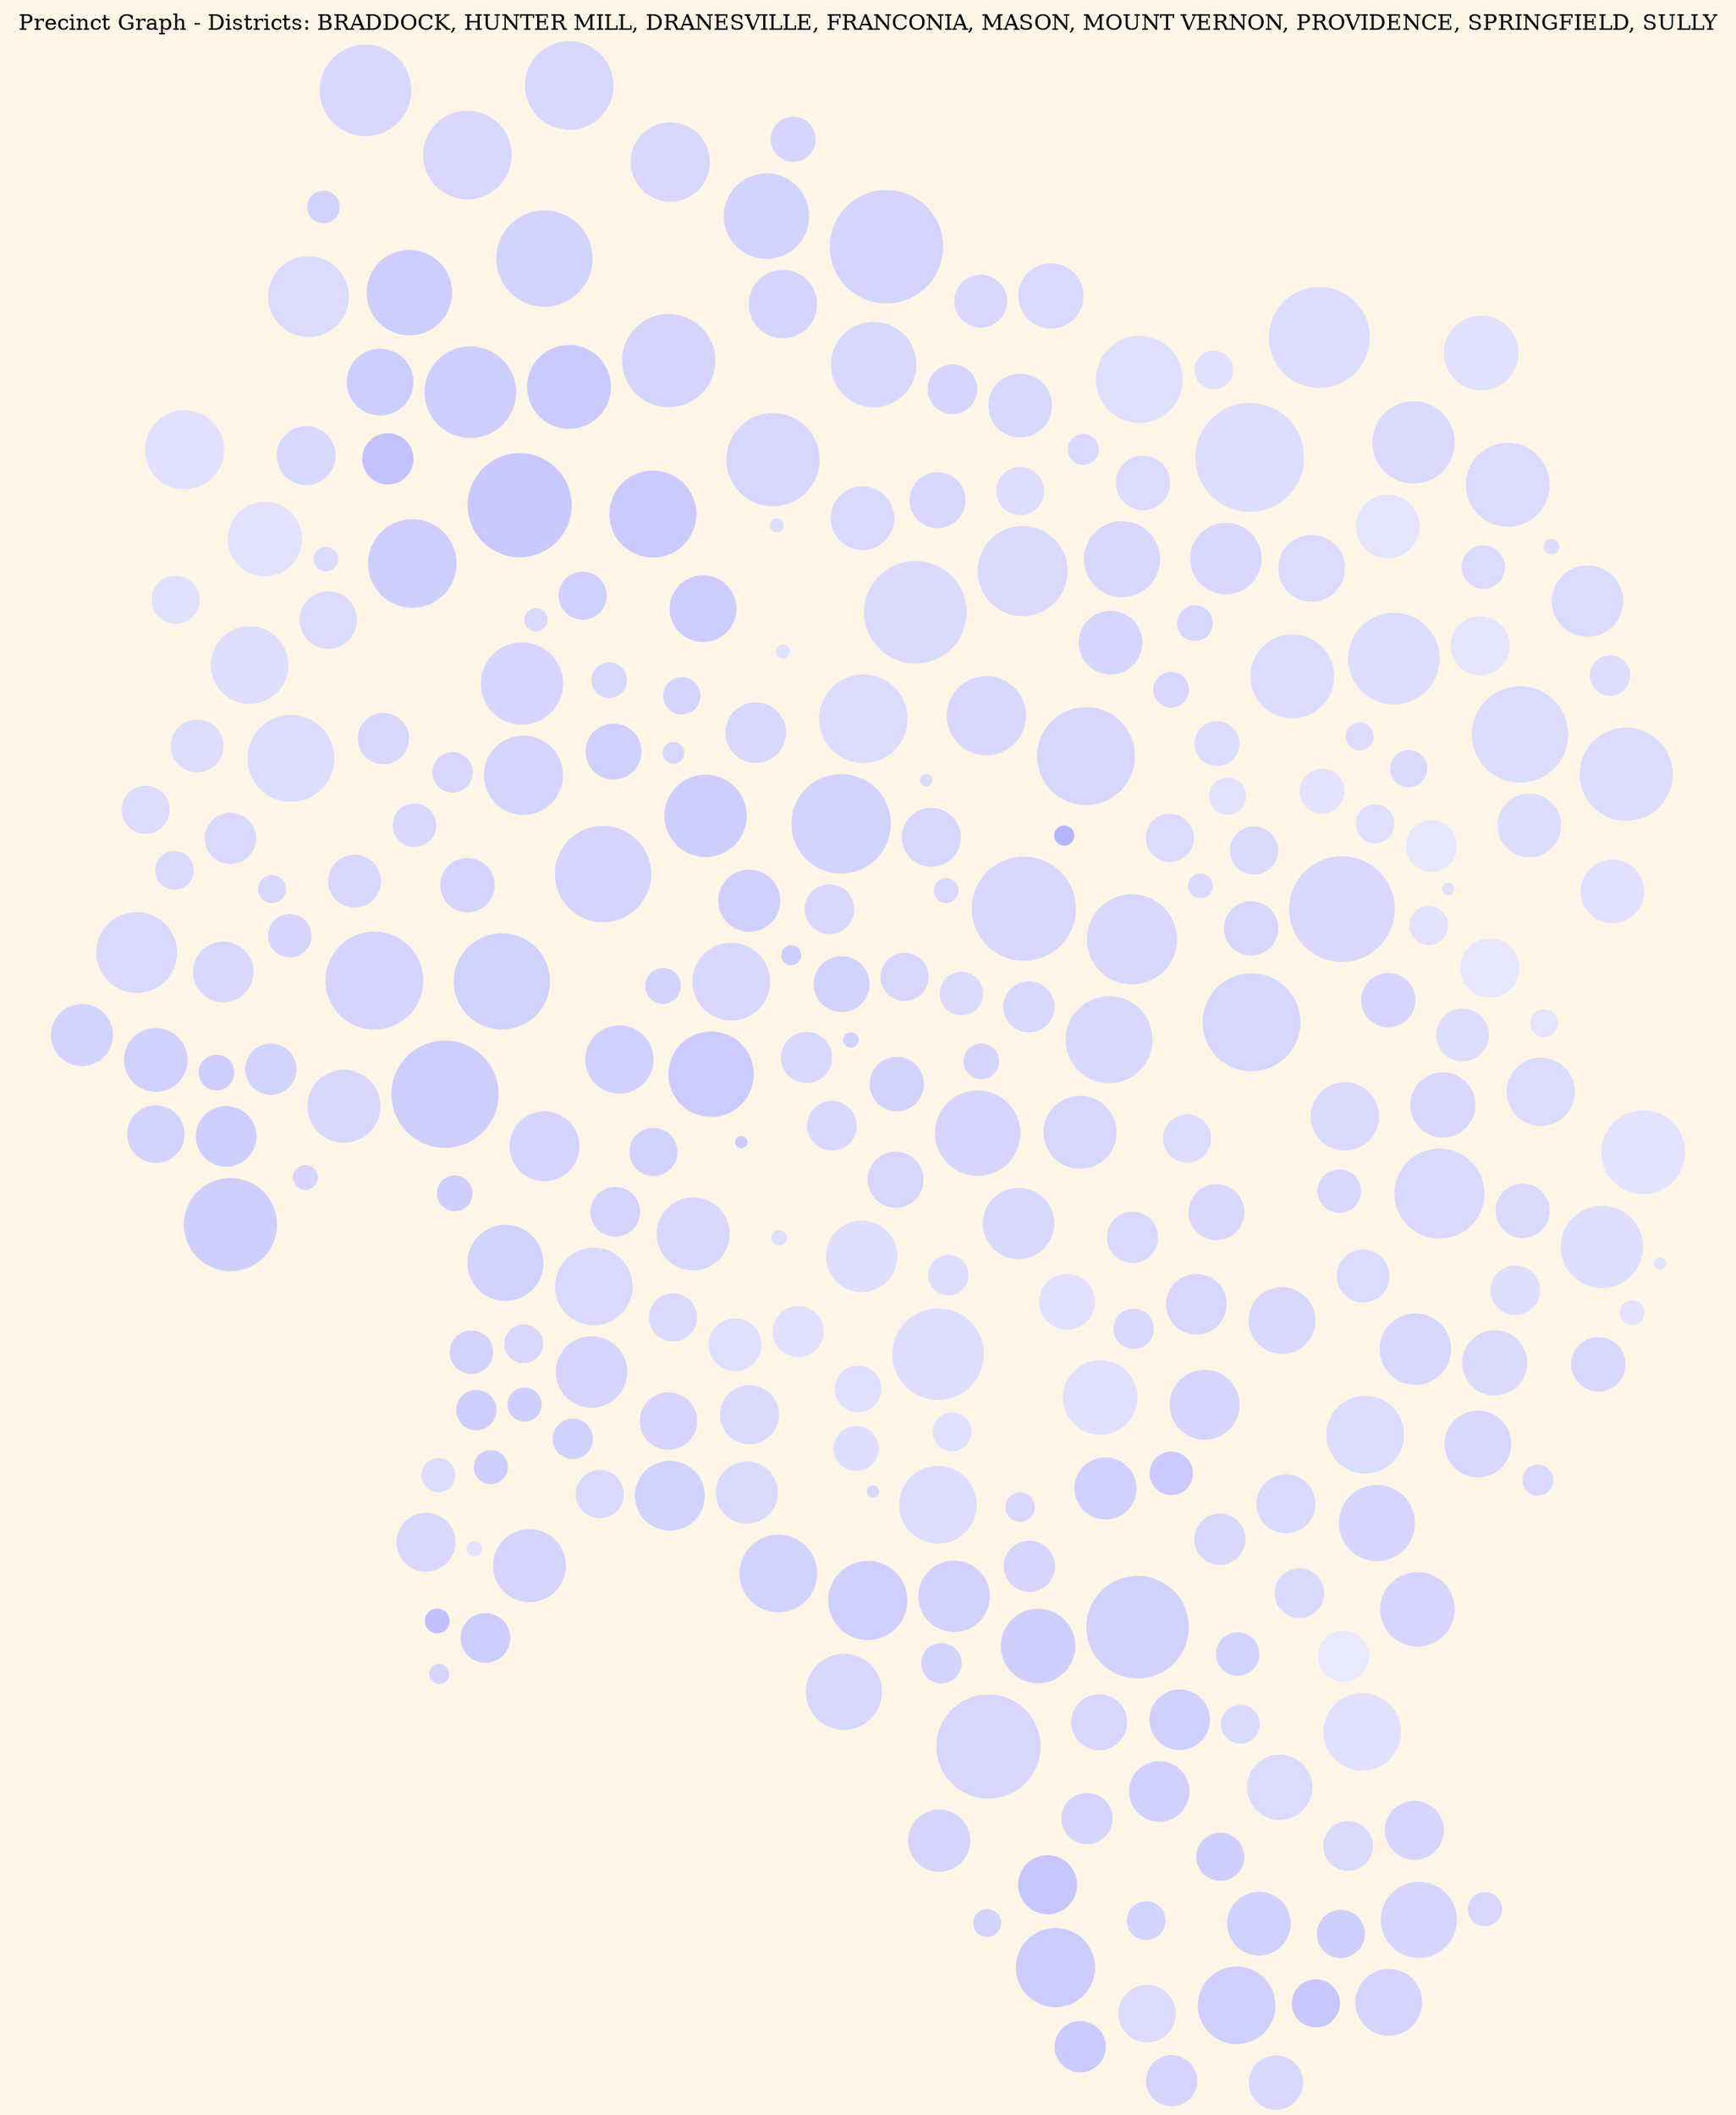 strict graph G {
	graph [bb="0,0,1109,1378.5",
		bgcolor="#FFF5E6",
		label="Precinct Graph - Districts: BRADDOCK, HUNTER MILL, DRANESVILLE, FRANCONIA, MASON, MOUNT VERNON, PROVIDENCE, SPRINGFIELD, SULLY",
		labelloc=t,
		layout=sfdp,
		lheight=0.21,
		lp="554.5,1367",
		lwidth=15.18,
		model=subset,
		overlap=false,
		rotation=115,
		smoothing=triangle,
		splines=none
	];
	node [label="\N"];
	edge [color="#666666"];
	subgraph cluster_BRADDOCK {
		graph [color=blue,
			label="District BRADDOCK"
		];
		104	[color="#d6d6ff",
			fillcolor="#d6d6ff",
			fontcolor=black,
			height=0.48611,
			label="",
			pos="542.11,721.89",
			shape=circle,
			style=filled,
			width=0.48611];
		106	[color="#dedeff",
			fillcolor="#dedeff",
			fontcolor=black,
			height=0.625,
			label="",
			pos="562.49,769.94",
			shape=circle,
			style=filled,
			width=0.625];
		104 -- 106;
		108	[color="#d8d8ff",
			fillcolor="#d8d8ff",
			fontcolor=black,
			height=0.625,
			label="",
			pos="458.19,756.92",
			shape=circle,
			style=filled,
			width=0.625];
		104 -- 108;
		113	[color="#d5d5ff",
			fillcolor="#d5d5ff",
			fontcolor=black,
			height=0.75,
			label="",
			pos="489.49,698.59",
			shape=circle,
			style=filled,
			width=0.75];
		104 -- 113;
		115	[color="#ddddff",
			fillcolor="#ddddff",
			fontcolor=black,
			height=0.34722,
			label="",
			pos="504.25,778.57",
			shape=circle,
			style=filled,
			width=0.34722];
		104 -- 115;
		116	[color="#d2d2ff",
			fillcolor="#d2d2ff",
			fontcolor=black,
			height=0.47222,
			label="",
			pos="541.67,672.07",
			shape=circle,
			style=filled,
			width=0.47222];
		104 -- 116;
		522	[color="#d8d8ff",
			fillcolor="#d8d8ff",
			fontcolor=black,
			height=0.43056,
			label="",
			pos="583.15,691.27",
			shape=circle,
			style=filled,
			width=0.43056];
		104 -- 522;
		110	[color="#dedeff",
			fillcolor="#dedeff",
			fontcolor=black,
			height=0.80556,
			label="",
			pos="511.7,829.49",
			shape=circle,
			style=filled,
			width=0.80556];
		106 -- 110;
		504	[color="#e1e1ff",
			fillcolor="#e1e1ff",
			fontcolor=black,
			height=0.44444,
			label="",
			pos="603.04,817.71",
			shape=circle,
			style=filled,
			width=0.44444];
		106 -- 504;
		519	[color="#dfdfff",
			fillcolor="#dfdfff",
			fontcolor=black,
			height=0.125,
			label="",
			pos="616.85,761.68",
			shape=circle,
			style=filled,
			width=0.125];
		106 -- 519;
		521	[color="#dfdfff",
			fillcolor="#dfdfff",
			fontcolor=black,
			height=0.40278,
			label="",
			pos="564.3,852.68",
			shape=circle,
			style=filled,
			width=0.40278];
		106 -- 521;
		108 -- 113;
		108 -- 115;
		125	[color="#d6d6ff",
			fillcolor="#d6d6ff",
			fontcolor=black,
			height=0.63889,
			label="",
			pos="411.42,701.84",
			shape=circle,
			style=filled,
			width=0.63889];
		108 -- 125;
		128	[color="#d9d9ff",
			fillcolor="#d9d9ff",
			fontcolor=black,
			height=0.44444,
			label="",
			pos="390.55,774.54",
			shape=circle,
			style=filled,
			width=0.44444];
		108 -- 128;
		113 -- 116;
		113 -- 125;
		116 -- 522;
		117	[color="#dadaff",
			fillcolor="#dadaff",
			fontcolor=black,
			height=0.375,
			label="",
			pos="495.46,603.32",
			shape=circle,
			style=filled,
			width=0.375];
		116 -- 117;
		528	[color="#d2d2ff",
			fillcolor="#d2d2ff",
			fontcolor=black,
			height=0.125,
			label="",
			pos="567.58,642.49",
			shape=circle,
			style=filled,
			width=0.125];
		116 -- 528;
		110 -- 115;
		110 -- 521;
		415	[color="#e1e1ff",
			fillcolor="#e1e1ff",
			fontcolor=black,
			height=0.48611,
			label="",
			pos="455.67,828.27",
			shape=circle,
			style=filled,
			width=0.48611];
		110 -- 415;
		418	[color="#e0e0ff",
			fillcolor="#e0e0ff",
			fontcolor=black,
			height=0.33333,
			label="",
			pos="502.64,880.19",
			shape=circle,
			style=filled,
			width=0.33333];
		110 -- 418;
		527	[color="#dedeff",
			fillcolor="#dedeff",
			fontcolor=black,
			height=0.38889,
			label="",
			pos="547.52,889.27",
			shape=circle,
			style=filled,
			width=0.38889];
		110 -- 527;
		861	[color="#dcdcff",
			fillcolor="#dcdcff",
			fontcolor=black,
			height=0.41667,
			label="",
			pos="340.05,706.18",
			shape=circle,
			style=filled,
			width=0.41667];
		125 -- 861;
		128 -- 861;
		128 -- 415;
		129	[color="#d8d8ff",
			fillcolor="#d8d8ff",
			fontcolor=black,
			height=0.34722,
			label="",
			pos="380.53,831.47",
			shape=circle,
			style=filled,
			width=0.34722];
		128 -- 129;
		135	[color="#d6d6ff",
			fillcolor="#d6d6ff",
			fontcolor=black,
			height=0.52778,
			label="",
			pos="335.3,798.16",
			shape=circle,
			style=filled,
			width=0.52778];
		128 -- 135;
		801	[color="#d8d8ff",
			fillcolor="#d8d8ff",
			fontcolor=black,
			height=0.48611,
			label="",
			pos="318.65,752.83",
			shape=circle,
			style=filled,
			width=0.48611];
		128 -- 801;
		117 -- 528;
		123	[color="#d7d7ff",
			fillcolor="#d7d7ff",
			fontcolor=black,
			height=0.91667,
			label="",
			pos="440.66,551.83",
			shape=circle,
			style=filled,
			width=0.91667];
		117 -- 123;
		700	[color="#d6d6ff",
			fillcolor="#d6d6ff",
			fontcolor=black,
			height=0.51389,
			label="",
			pos="507.68,507.48",
			shape=circle,
			style=filled,
			width=0.51389];
		117 -- 700;
		136	[color="#d9d9ff",
			fillcolor="#d9d9ff",
			fontcolor=black,
			height=0.20833,
			label="",
			pos="489.37,544.18",
			shape=circle,
			style=filled,
			width=0.20833];
		117 -- 136;
		711	[color="#d6d6ff",
			fillcolor="#d6d6ff",
			fontcolor=black,
			height=0.41667,
			label="",
			pos="532.01,595.11",
			shape=circle,
			style=filled,
			width=0.41667];
		117 -- 711;
		105	[color="#d8d8ff",
			fillcolor="#d8d8ff",
			fontcolor=black,
			height=0.93056,
			label="",
			pos="258.98,561.02",
			shape=circle,
			style=filled,
			width=0.93056];
		126	[color="#d6d6ff",
			fillcolor="#d6d6ff",
			fontcolor=black,
			height=0.47222,
			label="",
			pos="317.53,567.74",
			shape=circle,
			style=filled,
			width=0.47222];
		105 -- 126;
		127	[color="#d6d6ff",
			fillcolor="#d6d6ff",
			fontcolor=black,
			height=0.86111,
			label="",
			pos="303.53,640.57",
			shape=circle,
			style=filled,
			width=0.86111];
		105 -- 127;
		130	[color="#d5d5ff",
			fillcolor="#d5d5ff",
			fontcolor=black,
			height=0.47222,
			label="",
			pos="225.62,620.02",
			shape=circle,
			style=filled,
			width=0.47222];
		105 -- 130;
		137	[color="#dadaff",
			fillcolor="#dadaff",
			fontcolor=black,
			height=0.41667,
			label="",
			pos="316.9,522.93",
			shape=circle,
			style=filled,
			width=0.41667];
		105 -- 137;
		805	[color="#dfdfff",
			fillcolor="#dfdfff",
			fontcolor=black,
			height=0.33333,
			label="",
			pos="230.11,506.71",
			shape=circle,
			style=filled,
			width=0.33333];
		105 -- 805;
		815	[color="#e2e2ff",
			fillcolor="#e2e2ff",
			fontcolor=black,
			height=0.33333,
			label="",
			pos="188.59,595.42",
			shape=circle,
			style=filled,
			width=0.33333];
		105 -- 815;
		126 -- 137;
		127 -- 130;
		127 -- 861;
		833	[color="#dadaff",
			fillcolor="#dadaff",
			fontcolor=black,
			height=0.59722,
			label="",
			pos="244.77,701.09",
			shape=circle,
			style=filled,
			width=0.59722];
		127 -- 833;
		130 -- 815;
		842	[color="#ddddff",
			fillcolor="#ddddff",
			fontcolor=black,
			height=0.45833,
			label="",
			pos="176.7,637.19",
			shape=circle,
			style=filled,
			width=0.45833];
		130 -- 842;
		841	[color="#e2e2ff",
			fillcolor="#e2e2ff",
			fontcolor=black,
			height=0.31944,
			label="",
			pos="338.47,488.3",
			shape=circle,
			style=filled,
			width=0.31944];
		137 -- 841;
		129 -- 415;
		129 -- 135;
		431	[color="#d5d5ff",
			fillcolor="#d5d5ff",
			fontcolor=black,
			height=0.61111,
			label="",
			pos="319.58,848.27",
			shape=circle,
			style=filled,
			width=0.61111];
		129 -- 431;
		135 -- 431;
		812	[color="#d7d7ff",
			fillcolor="#d7d7ff",
			fontcolor=black,
			height=0.58333,
			label="",
			pos="271.83,797.27",
			shape=circle,
			style=filled,
			width=0.58333];
		135 -- 812;
		109	[color="#d5d5ff",
			fillcolor="#d5d5ff",
			fontcolor=black,
			height=0.30556,
			label="",
			pos="490.38,647.7",
			shape=circle,
			style=filled,
			width=0.30556];
		109 -- 113;
		109 -- 116;
		109 -- 117;
		114	[color="#d8d8ff",
			fillcolor="#d8d8ff",
			fontcolor=black,
			height=0.44444,
			label="",
			pos="456.02,612.67",
			shape=circle,
			style=filled,
			width=0.44444];
		109 -- 114;
		118	[color="#d8d8ff",
			fillcolor="#d8d8ff",
			fontcolor=black,
			height=0.76389,
			label="",
			pos="388.29,641.75",
			shape=circle,
			style=filled,
			width=0.76389];
		109 -- 118;
		114 -- 117;
		114 -- 118;
		114 -- 123;
		118 -- 125;
		118 -- 126;
		118 -- 127;
		118 -- 861;
		118 -- 123;
		119	[color="#d8d8ff",
			fillcolor="#d8d8ff",
			fontcolor=black,
			height=0.79167,
			label="",
			pos="371.09,574.7",
			shape=circle,
			style=filled,
			width=0.79167];
		118 -- 119;
		123 -- 136;
		134	[color="#b5b5ff",
			fillcolor="#b5b5ff",
			fontcolor=black,
			height=0.16667,
			label="",
			pos="434.29,504.74",
			shape=circle,
			style=filled,
			width=0.16667];
		123 -- 134;
		136 -- 700;
		119 -- 126;
		119 -- 123;
		120	[color="#dadaff",
			fillcolor="#dadaff",
			fontcolor=black,
			height=0.20833,
			label="",
			pos="359.04,530.69",
			shape=circle,
			style=filled,
			width=0.20833];
		119 -- 120;
		134 -- 700;
		134 -- 136;
		120 -- 126;
		120 -- 137;
		120 -- 841;
		120 -- 123;
		120 -- 134;
		121	[color="#dbdbff",
			fillcolor="#dbdbff",
			fontcolor=black,
			height=0.41667,
			label="",
			pos="373,500.16",
			shape=circle,
			style=filled,
			width=0.41667];
		121 -- 700;
		121 -- 134;
		132	[color="#d6d6ff",
			fillcolor="#d6d6ff",
			fontcolor=black,
			height=0.86111,
			label="",
			pos="409.34,446.15",
			shape=circle,
			style=filled,
			width=0.86111];
		121 -- 132;
		138	[color="#ddddff",
			fillcolor="#ddddff",
			fontcolor=black,
			height=0.38889,
			label="",
			pos="321.02,454.79",
			shape=circle,
			style=filled,
			width=0.38889];
		121 -- 138;
		132 -- 700;
		132 -- 138;
		848	[color="#dcdcff",
			fillcolor="#dcdcff",
			fontcolor=black,
			height=0.73611,
			label="",
			pos="313.51,399.48",
			shape=circle,
			style=filled,
			width=0.73611];
		132 -- 848;
		844	[color="#d5d5ff",
			fillcolor="#d5d5ff",
			fontcolor=black,
			height=0.55556,
			label="",
			pos="408.43,377.16",
			shape=circle,
			style=filled,
			width=0.55556];
		132 -- 844;
		856	[color="#d7d7ff",
			fillcolor="#d7d7ff",
			fontcolor=black,
			height=0.69444,
			label="",
			pos="473.37,423.84",
			shape=circle,
			style=filled,
			width=0.69444];
		132 -- 856;
		138 -- 848;
		804	[color="#e3e3ff",
			fillcolor="#e3e3ff",
			fontcolor=black,
			height=0.38889,
			label="",
			pos="255.58,469.59",
			shape=circle,
			style=filled,
			width=0.38889];
		138 -- 804;
		851	[color="#dcdcff",
			fillcolor="#dcdcff",
			fontcolor=black,
			height=0.23611,
			label="",
			pos="264.06,437.71",
			shape=circle,
			style=filled,
			width=0.23611];
		138 -- 851;
		131	[color="#d7d7ff",
			fillcolor="#d7d7ff",
			fontcolor=black,
			height=0.30556,
			label="",
			pos="359.31,435.93",
			shape=circle,
			style=filled,
			width=0.30556];
		131 -- 132;
		131 -- 138;
		131 -- 848;
	}
	subgraph cluster_HUNTERMILL {
		graph [color=blue,
			label="District HUNTER MILL"
		];
		201	[color="#cdcdff",
			fillcolor="#cdcdff",
			fontcolor=black,
			height=0.75,
			label="",
			pos="879.06,166.15",
			shape=circle,
			style=filled,
			width=0.75];
		233	[color="#d8d8ff",
			fillcolor="#d8d8ff",
			fontcolor=black,
			height=0.51389,
			label="",
			pos="940.74,270.3",
			shape=circle,
			style=filled,
			width=0.51389];
		201 -- 233;
		234	[color="#cdcdff",
			fillcolor="#cdcdff",
			fontcolor=black,
			height=0.58333,
			label="",
			pos="894.04,222.28",
			shape=circle,
			style=filled,
			width=0.58333];
		201 -- 234;
		236	[color="#d2d2ff",
			fillcolor="#d2d2ff",
			fontcolor=black,
			height=0.27778,
			label="",
			pos="935.76,97.027",
			shape=circle,
			style=filled,
			width=0.27778];
		201 -- 236;
		238	[color="#d3d3ff",
			fillcolor="#d3d3ff",
			fontcolor=black,
			height=0.84722,
			label="",
			pos="774.6,161.09",
			shape=circle,
			style=filled,
			width=0.84722];
		201 -- 238;
		327	[color="#dbdbff",
			fillcolor="#dbdbff",
			fontcolor=black,
			height=0.70833,
			label="",
			pos="939.59,166.16",
			shape=circle,
			style=filled,
			width=0.70833];
		201 -- 327;
		233 -- 234;
		233 -- 327;
		245	[color="#dbdbff",
			fillcolor="#dbdbff",
			fontcolor=black,
			height=0.20833,
			label="",
			pos="922.36,331.53",
			shape=circle,
			style=filled,
			width=0.20833];
		233 -- 245;
		329	[color="#e1e1ff",
			fillcolor="#e1e1ff",
			fontcolor=black,
			height=0.69444,
			label="",
			pos="992.49,283.89",
			shape=circle,
			style=filled,
			width=0.69444];
		233 -- 329;
		208	[color="#ceceff",
			fillcolor="#ceceff",
			fontcolor=black,
			height=0.80556,
			label="",
			pos="833.21,230.21",
			shape=circle,
			style=filled,
			width=0.80556];
		234 -- 208;
		236 -- 327;
		319	[color="#d7d7ff",
			fillcolor="#d7d7ff",
			fontcolor=black,
			height=0.77778,
			label="",
			pos="823.33,94.54",
			shape=circle,
			style=filled,
			width=0.77778];
		236 -- 319;
		324	[color="#d7d7ff",
			fillcolor="#d7d7ff",
			fontcolor=black,
			height=0.69444,
			label="",
			pos="707.02,74.48",
			shape=circle,
			style=filled,
			width=0.69444];
		238 -- 324;
		245 -- 329;
		240	[color="#dbdbff",
			fillcolor="#dbdbff",
			fontcolor=black,
			height=0.5,
			label="",
			pos="902.13,382.82",
			shape=circle,
			style=filled,
			width=0.5];
		245 -- 240;
		322	[color="#e2e2ff",
			fillcolor="#e2e2ff",
			fontcolor=black,
			height=0.65278,
			label="",
			pos="962.4,348.98",
			shape=circle,
			style=filled,
			width=0.65278];
		245 -- 322;
		208 -- 238;
		209	[color="#ceceff",
			fillcolor="#ceceff",
			fontcolor=black,
			height=0.77778,
			label="",
			pos="877.04,328.81",
			shape=circle,
			style=filled,
			width=0.77778];
		208 -- 209;
		222	[color="#c2c2ff",
			fillcolor="#c2c2ff",
			fontcolor=black,
			height=0.44444,
			label="",
			pos="886.5,267.34",
			shape=circle,
			style=filled,
			width=0.44444];
		208 -- 222;
		224	[color="#c9c9ff",
			fillcolor="#c9c9ff",
			fontcolor=black,
			height=0.91667,
			label="",
			pos="807.98,300.31",
			shape=circle,
			style=filled,
			width=0.91667];
		208 -- 224;
		202	[color="#d8d8ff",
			fillcolor="#d8d8ff",
			fontcolor=black,
			height=0.30556,
			label="",
			pos="719.68,423.03",
			shape=circle,
			style=filled,
			width=0.30556];
		218	[color="#d0d0ff",
			fillcolor="#d0d0ff",
			fontcolor=black,
			height=0.48611,
			label="",
			pos="712.3,459.54",
			shape=circle,
			style=filled,
			width=0.48611];
		202 -- 218;
		221	[color="#cdcdff",
			fillcolor="#cdcdff",
			fontcolor=black,
			height=0.58333,
			label="",
			pos="665.3,371.4",
			shape=circle,
			style=filled,
			width=0.58333];
		202 -- 221;
		226	[color="#d5d5ff",
			fillcolor="#d5d5ff",
			fontcolor=black,
			height=0.72222,
			label="",
			pos="764.87,418.4",
			shape=circle,
			style=filled,
			width=0.72222];
		202 -- 226;
		241	[color="#d4d4ff",
			fillcolor="#d4d4ff",
			fontcolor=black,
			height=0.31944,
			label="",
			pos="675.22,422.22",
			shape=circle,
			style=filled,
			width=0.31944];
		202 -- 241;
		243	[color="#d9d9ff",
			fillcolor="#d9d9ff",
			fontcolor=black,
			height=0.19444,
			label="",
			pos="781.45,377.39",
			shape=circle,
			style=filled,
			width=0.19444];
		202 -- 243;
		218 -- 241;
		229	[color="#d6d6ff",
			fillcolor="#d6d6ff",
			fontcolor=black,
			height=0.81944,
			label="",
			pos="635.11,287.61",
			shape=circle,
			style=filled,
			width=0.81944];
		221 -- 229;
		227	[color="#d0d0ff",
			fillcolor="#d0d0ff",
			fontcolor=black,
			height=0.41667,
			label="",
			pos="751.42,355.37",
			shape=circle,
			style=filled,
			width=0.41667];
		221 -- 227;
		223	[color="#cacaff",
			fillcolor="#cacaff",
			fontcolor=black,
			height=0.76389,
			label="",
			pos="715.61,304.76",
			shape=circle,
			style=filled,
			width=0.76389];
		221 -- 223;
		244	[color="#ddddff",
			fillcolor="#ddddff",
			fontcolor=black,
			height=0.11111,
			label="",
			pos="614.77,245.39",
			shape=circle,
			style=filled,
			width=0.11111];
		221 -- 244;
		914	[color="#d9d9ff",
			fillcolor="#d9d9ff",
			fontcolor=black,
			height=0.55556,
			label="",
			pos="577.58,297.8",
			shape=circle,
			style=filled,
			width=0.55556];
		221 -- 914;
		929	[color="#e0e0ff",
			fillcolor="#e0e0ff",
			fontcolor=black,
			height=0.11111,
			label="",
			pos="616.13,387.66",
			shape=circle,
			style=filled,
			width=0.11111];
		221 -- 929;
		226 -- 243;
		226 -- 240;
		242	[color="#d6d6ff",
			fillcolor="#d6d6ff",
			fontcolor=black,
			height=0.34722,
			label="",
			pos="822.23,453.21",
			shape=circle,
			style=filled,
			width=0.34722];
		226 -- 242;
		241 -- 929;
		727	[color="#d7d7ff",
			fillcolor="#d7d7ff",
			fontcolor=black,
			height=0.52778,
			label="",
			pos="630.25,437.42",
			shape=circle,
			style=filled,
			width=0.52778];
		241 -- 727;
		229 -- 244;
		220	[color="#d4d4ff",
			fillcolor="#d4d4ff",
			fontcolor=black,
			height=0.81944,
			label="",
			pos="696.64,220.57",
			shape=circle,
			style=filled,
			width=0.81944];
		229 -- 220;
		908	[color="#d7d7ff",
			fillcolor="#d7d7ff",
			fontcolor=black,
			height=0.48611,
			label="",
			pos="527.21,262.22",
			shape=circle,
			style=filled,
			width=0.48611];
		229 -- 908;
		227 -- 243;
		223 -- 227;
		223 -- 224;
		225	[color="#cacaff",
			fillcolor="#cacaff",
			fontcolor=black,
			height=0.73611,
			label="",
			pos="760.65,232.35",
			shape=circle,
			style=filled,
			width=0.73611];
		223 -- 225;
		244 -- 914;
		240 -- 243;
		309	[color="#ddddff",
			fillcolor="#ddddff",
			fontcolor=black,
			height=0.76389,
			label="",
			pos="931.42,465.08",
			shape=circle,
			style=filled,
			width=0.76389];
		240 -- 309;
		323	[color="#d7d7ff",
			fillcolor="#d7d7ff",
			fontcolor=black,
			height=0.44444,
			label="",
			pos="866.65,427.7",
			shape=circle,
			style=filled,
			width=0.44444];
		240 -- 323;
		328	[color="#dedeff",
			fillcolor="#dedeff",
			fontcolor=black,
			height=0.68056,
			label="",
			pos="952.68,405.04",
			shape=circle,
			style=filled,
			width=0.68056];
		240 -- 328;
		242 -- 323;
		203	[color="#d8d8ff",
			fillcolor="#d8d8ff",
			fontcolor=black,
			height=0.75,
			label="",
			pos="575.6,208.52",
			shape=circle,
			style=filled,
			width=0.75];
		203 -- 229;
		235	[color="#d4d4ff",
			fillcolor="#d4d4ff",
			fontcolor=black,
			height=0.59722,
			label="",
			pos="640.69,161.55",
			shape=circle,
			style=filled,
			width=0.59722];
		203 -- 235;
		332	[color="#d4d4ff",
			fillcolor="#d4d4ff",
			fontcolor=black,
			height=1,
			label="",
			pos="575.09,135.94",
			shape=circle,
			style=filled,
			width=1];
		203 -- 332;
		909	[color="#d5d5ff",
			fillcolor="#d5d5ff",
			fontcolor=black,
			height=0.43056,
			label="",
			pos="523.11,221.14",
			shape=circle,
			style=filled,
			width=0.43056];
		203 -- 909;
		931	[color="#d7d7ff",
			fillcolor="#d7d7ff",
			fontcolor=black,
			height=0.45833,
			label="",
			pos="514.44,166.68",
			shape=circle,
			style=filled,
			width=0.45833];
		203 -- 931;
		235 -- 324;
		235 -- 332;
		237	[color="#d3d3ff",
			fillcolor="#d3d3ff",
			fontcolor=black,
			height=0.75,
			label="",
			pos="646.82,105.03",
			shape=circle,
			style=filled,
			width=0.75];
		235 -- 237;
		220 -- 238;
		220 -- 208;
		220 -- 324;
		220 -- 221;
		220 -- 223;
		220 -- 203;
		220 -- 235;
		220 -- 237;
		220 -- 225;
		237 -- 324;
		237 -- 332;
		204	[color="#d6d6ff",
			fillcolor="#d6d6ff",
			fontcolor=black,
			height=0.18056,
			label="",
			pos="678.41,450.44",
			shape=circle,
			style=filled,
			width=0.18056];
		204 -- 218;
		204 -- 241;
		204 -- 727;
		729	[color="#ceceff",
			fillcolor="#ceceff",
			fontcolor=black,
			height=0.72222,
			label="",
			pos="660.67,490.98",
			shape=circle,
			style=filled,
			width=0.72222];
		204 -- 729;
		209 -- 233;
		209 -- 245;
		209 -- 227;
		209 -- 240;
		209 -- 222;
		209 -- 224;
		222 -- 234;
		224 -- 227;
		224 -- 220;
		224 -- 225;
		213	[color="#d4d4ff",
			fillcolor="#d4d4ff",
			fontcolor=black,
			height=0.84722,
			label="",
			pos="725.39,543.2",
			shape=circle,
			style=filled,
			width=0.84722];
		213 -- 218;
		214	[color="#d4d4ff",
			fillcolor="#d4d4ff",
			fontcolor=black,
			height=0.69444,
			label="",
			pos="774.44,479.64",
			shape=circle,
			style=filled,
			width=0.69444];
		213 -- 214;
		216	[color="#d3d3ff",
			fillcolor="#d3d3ff",
			fontcolor=black,
			height=0.30556,
			label="",
			pos="690.92,600.74",
			shape=circle,
			style=filled,
			width=0.30556];
		213 -- 216;
		704	[color="#d4d4ff",
			fillcolor="#d4d4ff",
			fontcolor=black,
			height=0.47222,
			label="",
			pos="812.37,532.68",
			shape=circle,
			style=filled,
			width=0.47222];
		213 -- 704;
		720	[color="#d1d1ff",
			fillcolor="#d1d1ff",
			fontcolor=black,
			height=0.59722,
			label="",
			pos="718.35,652.49",
			shape=circle,
			style=filled,
			width=0.59722];
		213 -- 720;
		733	[color="#d2d2ff",
			fillcolor="#d2d2ff",
			fontcolor=black,
			height=0.84722,
			label="",
			pos="794.83,605.44",
			shape=circle,
			style=filled,
			width=0.84722];
		213 -- 733;
		214 -- 202;
		214 -- 218;
		214 -- 226;
		214 -- 242;
		219	[color="#d7d7ff",
			fillcolor="#d7d7ff",
			fontcolor=black,
			height=0.375,
			label="",
			pos="838.95,491.09",
			shape=circle,
			style=filled,
			width=0.375];
		214 -- 219;
		216 -- 720;
		714	[color="#d7d7ff",
			fillcolor="#d7d7ff",
			fontcolor=black,
			height=0.68056,
			label="",
			pos="647.25,599.15",
			shape=circle,
			style=filled,
			width=0.68056];
		216 -- 714;
		219 -- 242;
		219 -- 704;
		731	[color="#d7d7ff",
			fillcolor="#d7d7ff",
			fontcolor=black,
			height=0.45833,
			label="",
			pos="895.43,531.93",
			shape=circle,
			style=filled,
			width=0.45833];
		219 -- 731;
	}
	subgraph cluster_DRANESVILLE {
		graph [color=blue,
			label="District DRANESVILLE"
		];
		201;
		327;
		201 -- 327;
		233;
		233 -- 327;
		329;
		233 -- 329;
		236;
		236 -- 327;
		319;
		236 -- 319;
		238;
		324;
		238 -- 324;
		327 -- 329;
		245;
		245 -- 329;
		322;
		245 -- 322;
		319 -- 327;
		319 -- 324;
		320	[color="#d7d7ff",
			fillcolor="#d7d7ff",
			fontcolor=black,
			height=0.77778,
			label="",
			pos="769.26,28",
			shape=circle,
			style=filled,
			width=0.77778];
		319 -- 320;
		321	[color="#d8d8ff",
			fillcolor="#d8d8ff",
			fontcolor=black,
			height=0.80556,
			label="",
			pos="888.35,54.023",
			shape=circle,
			style=filled,
			width=0.80556];
		319 -- 321;
		332;
		324 -- 332;
		325	[color="#d5d5ff",
			fillcolor="#d5d5ff",
			fontcolor=black,
			height=0.38889,
			label="",
			pos="629.76,55.986",
			shape=circle,
			style=filled,
			width=0.38889];
		324 -- 325;
		240;
		309;
		240 -- 309;
		323;
		240 -- 323;
		328;
		240 -- 328;
		242;
		242 -- 323;
		203;
		203 -- 332;
		235;
		235 -- 332;
		927	[color="#d9d9ff",
			fillcolor="#d9d9ff",
			fontcolor=black,
			height=0.56944,
			label="",
			pos="469.33,158.57",
			shape=circle,
			style=filled,
			width=0.56944];
		332 -- 927;
		220;
		220 -- 324;
		237;
		237 -- 324;
		237 -- 332;
		309 -- 323;
		309 -- 328;
		731;
		309 -- 731;
		331	[color="#d9d9ff",
			fillcolor="#d9d9ff",
			fontcolor=black,
			height=0.44444,
			label="",
			pos="981.37,516.62",
			shape=circle,
			style=filled,
			width=0.44444];
		309 -- 331;
		219;
		323 -- 219;
		322 -- 329;
		322 -- 328;
		325 -- 332;
		320 -- 324;
		320 -- 325;
		320 -- 321;
		321 -- 327;
		738	[color="#d5d5ff",
			fillcolor="#d5d5ff",
			fontcolor=black,
			height=0.375,
			label="",
			pos="940.36,572.28",
			shape=circle,
			style=filled,
			width=0.375];
		331 -- 738;
		301	[color="#d9d9ff",
			fillcolor="#d9d9ff",
			fontcolor=black,
			height=0.70833,
			label="",
			pos="1033.5,609.41",
			shape=circle,
			style=filled,
			width=0.70833];
		302	[color="#d3d3ff",
			fillcolor="#d3d3ff",
			fontcolor=black,
			height=0.54167,
			label="",
			pos="1065.3,667.07",
			shape=circle,
			style=filled,
			width=0.54167];
		301 -- 302;
		303	[color="#dadaff",
			fillcolor="#dadaff",
			fontcolor=black,
			height=0.33333,
			label="",
			pos="1002.7,562.2",
			shape=circle,
			style=filled,
			width=0.33333];
		301 -- 303;
		311	[color="#dcdcff",
			fillcolor="#dcdcff",
			fontcolor=black,
			height=0.41667,
			label="",
			pos="1038.1,529.93",
			shape=circle,
			style=filled,
			width=0.41667];
		301 -- 311;
		314	[color="#d8d8ff",
			fillcolor="#d8d8ff",
			fontcolor=black,
			height=0.52778,
			label="",
			pos="980.94,605.9",
			shape=circle,
			style=filled,
			width=0.52778];
		301 -- 314;
		316	[color="#d1d1ff",
			fillcolor="#d1d1ff",
			fontcolor=black,
			height=0.55556,
			label="",
			pos="1017.4,679.1",
			shape=circle,
			style=filled,
			width=0.55556];
		301 -- 316;
		302 -- 316;
		305	[color="#d2d2ff",
			fillcolor="#d2d2ff",
			fontcolor=black,
			height=0.5,
			label="",
			pos="1001.9,727.5",
			shape=circle,
			style=filled,
			width=0.5];
		302 -- 305;
		303 -- 311;
		303 -- 314;
		304	[color="#ddddff",
			fillcolor="#ddddff",
			fontcolor=black,
			height=0.45833,
			label="",
			pos="995.52,467",
			shape=circle,
			style=filled,
			width=0.45833];
		303 -- 304;
		314 -- 331;
		318	[color="#cfcfff",
			fillcolor="#cfcfff",
			fontcolor=black,
			height=0.30556,
			label="",
			pos="975.3,686.63",
			shape=circle,
			style=filled,
			width=0.30556];
		314 -- 318;
		726	[color="#d4d4ff",
			fillcolor="#d4d4ff",
			fontcolor=black,
			height=0.86111,
			label="",
			pos="887.84,604.95",
			shape=circle,
			style=filled,
			width=0.86111];
		314 -- 726;
		316 -- 318;
		305 -- 316;
		305 -- 318;
		307	[color="#cfcfff",
			fillcolor="#cfcfff",
			fontcolor=black,
			height=0.81944,
			label="",
			pos="944.77,781.49",
			shape=circle,
			style=filled,
			width=0.81944];
		305 -- 307;
		312	[color="#cfcfff",
			fillcolor="#cfcfff",
			fontcolor=black,
			height=0.52778,
			label="",
			pos="950.53,724.65",
			shape=circle,
			style=filled,
			width=0.52778];
		305 -- 312;
		304 -- 309;
		304 -- 328;
		304 -- 331;
		304 -- 311;
		306	[color="#e0e0ff",
			fillcolor="#e0e0ff",
			fontcolor=black,
			height=0.41667,
			label="",
			pos="1008.9,376.81",
			shape=circle,
			style=filled,
			width=0.41667];
		304 -- 306;
		307 -- 312;
		317	[color="#d5d5ff",
			fillcolor="#d5d5ff",
			fontcolor=black,
			height=0.20833,
			label="",
			pos="898.75,742.28",
			shape=circle,
			style=filled,
			width=0.20833];
		307 -- 317;
		312 -- 318;
		312 -- 317;
		306 -- 328;
		306 -- 322;
		708	[color="#ceceff",
			fillcolor="#ceceff",
			fontcolor=black,
			height=0.94444,
			label="",
			pos="828.25,677.98",
			shape=circle,
			style=filled,
			width=0.94444];
		317 -- 708;
		310	[color="#d3d3ff",
			fillcolor="#d3d3ff",
			fontcolor=black,
			height=0.44444,
			label="",
			pos="940.28,681.3",
			shape=circle,
			style=filled,
			width=0.44444];
		310 -- 314;
		310 -- 318;
		310 -- 312;
		315	[color="#d7d7ff",
			fillcolor="#d7d7ff",
			fontcolor=black,
			height=0.63889,
			label="",
			pos="893.25,691.44",
			shape=circle,
			style=filled,
			width=0.63889];
		310 -- 315;
		315 -- 726;
		315 -- 317;
		315 -- 708;
	}
	subgraph cluster_FRANCONIA {
		graph [color=blue,
			label="District FRANCONIA"
		];
		110;
		415;
		110 -- 415;
		128;
		128 -- 415;
		418;
		415 -- 418;
		417	[color="#e0e0ff",
			fillcolor="#e0e0ff",
			fontcolor=black,
			height=0.65278,
			label="",
			pos="412.36,877.34",
			shape=circle,
			style=filled,
			width=0.65278];
		415 -- 417;
		433	[color="#d9d9ff",
			fillcolor="#d9d9ff",
			fontcolor=black,
			height=0.097222,
			label="",
			pos="534.15,914.83",
			shape=circle,
			style=filled,
			width=0.097222];
		418 -- 433;
		527;
		129;
		129 -- 415;
		431;
		129 -- 431;
		135;
		135 -- 431;
		812;
		431 -- 812;
		623	[color="#d9d9ff",
			fillcolor="#d9d9ff",
			fontcolor=black,
			height=0.51389,
			label="",
			pos="278.26,947.22",
			shape=circle,
			style=filled,
			width=0.51389];
		431 -- 623;
		855	[color="#dcdcff",
			fillcolor="#dcdcff",
			fontcolor=black,
			height=0.68056,
			label="",
			pos="243.88,894.62",
			shape=circle,
			style=filled,
			width=0.68056];
		431 -- 855;
		417 -- 418;
		417 -- 431;
		417 -- 623;
		426	[color="#cacaff",
			fillcolor="#cacaff",
			fontcolor=black,
			height=0.375,
			label="",
			pos="359.73,891.79",
			shape=circle,
			style=filled,
			width=0.375];
		417 -- 426;
		427	[color="#d1d1ff",
			fillcolor="#d1d1ff",
			fontcolor=black,
			height=0.54167,
			label="",
			pos="400.74,930.37",
			shape=circle,
			style=filled,
			width=0.54167];
		417 -- 427;
		630	[color="#d8d8ff",
			fillcolor="#d8d8ff",
			fontcolor=black,
			height=0.44444,
			label="",
			pos="332.1,929.7",
			shape=circle,
			style=filled,
			width=0.44444];
		417 -- 630;
		433 -- 527;
		401	[color="#d7d7ff",
			fillcolor="#d7d7ff",
			fontcolor=black,
			height=0.66667,
			label="",
			pos="547.12,1053",
			shape=circle,
			style=filled,
			width=0.66667];
		410	[color="#d6d6ff",
			fillcolor="#d6d6ff",
			fontcolor=black,
			height=0.91667,
			label="",
			pos="457.6,1085.9",
			shape=circle,
			style=filled,
			width=0.91667];
		401 -- 410;
		422	[color="#d0d0ff",
			fillcolor="#d0d0ff",
			fontcolor=black,
			height=0.69444,
			label="",
			pos="541.56,985.95",
			shape=circle,
			style=filled,
			width=0.69444];
		401 -- 422;
		423	[color="#d4d4ff",
			fillcolor="#d4d4ff",
			fontcolor=black,
			height=0.54167,
			label="",
			pos="489.27,1147",
			shape=circle,
			style=filled,
			width=0.54167];
		401 -- 423;
		526	[color="#d2d2ff",
			fillcolor="#d2d2ff",
			fontcolor=black,
			height=0.68056,
			label="",
			pos="599.1,975.92",
			shape=circle,
			style=filled,
			width=0.68056];
		401 -- 526;
		410 -- 423;
		420	[color="#d2d2ff",
			fillcolor="#d2d2ff",
			fontcolor=black,
			height=0.90278,
			label="",
			pos="366.19,994.36",
			shape=circle,
			style=filled,
			width=0.90278];
		410 -- 420;
		411	[color="#d4d4ff",
			fillcolor="#d4d4ff",
			fontcolor=black,
			height=0.44444,
			label="",
			pos="406.98,1143",
			shape=circle,
			style=filled,
			width=0.44444];
		410 -- 411;
		432	[color="#d2d2ff",
			fillcolor="#d2d2ff",
			fontcolor=black,
			height=0.625,
			label="",
			pos="486.04,982.96",
			shape=circle,
			style=filled,
			width=0.625];
		422 -- 432;
		408	[color="#c7c7ff",
			fillcolor="#c7c7ff",
			fontcolor=black,
			height=0.51389,
			label="",
			pos="432.85,1186.1",
			shape=circle,
			style=filled,
			width=0.51389];
		423 -- 408;
		420 -- 427;
		420 -- 630;
		421	[color="#cfcfff",
			fillcolor="#cfcfff",
			fontcolor=black,
			height=0.65278,
			label="",
			pos="430.25,1021.4",
			shape=circle,
			style=filled,
			width=0.65278];
		420 -- 421;
		635	[color="#d3d3ff",
			fillcolor="#d3d3ff",
			fontcolor=black,
			height=0.375,
			label="",
			pos="308.64,1013.2",
			shape=circle,
			style=filled,
			width=0.375];
		420 -- 635;
		411 -- 423;
		406	[color="#d6d6ff",
			fillcolor="#d6d6ff",
			fontcolor=black,
			height=0.48611,
			label="",
			pos="399.01,1080.7",
			shape=circle,
			style=filled,
			width=0.48611];
		411 -- 406;
		408 -- 411;
		607	[color="#ccccff",
			fillcolor="#ccccff",
			fontcolor=black,
			height=0.69444,
			label="",
			pos="430.35,1237.8",
			shape=circle,
			style=filled,
			width=0.69444];
		408 -- 607;
		402	[color="#d3d3ff",
			fillcolor="#d3d3ff",
			fontcolor=black,
			height=0.23611,
			label="",
			pos="471.87,1206",
			shape=circle,
			style=filled,
			width=0.23611];
		402 -- 423;
		402 -- 408;
		402 -- 607;
		621	[color="#cacaff",
			fillcolor="#cacaff",
			fontcolor=black,
			height=0.44444,
			label="",
			pos="421.37,1306",
			shape=circle,
			style=filled,
			width=0.44444];
		402 -- 621;
		403	[color="#d8d8ff",
			fillcolor="#d8d8ff",
			fontcolor=black,
			height=0.25,
			label="",
			pos="445.87,933.41",
			shape=circle,
			style=filled,
			width=0.25];
		403 -- 417;
		403 -- 432;
		409	[color="#ddddff",
			fillcolor="#ddddff",
			fontcolor=black,
			height=0.68056,
			label="",
			pos="498.06,925.63",
			shape=circle,
			style=filled,
			width=0.68056];
		403 -- 409;
		409 -- 417;
		409 -- 433;
		409 -- 422;
		409 -- 526;
		426 -- 431;
		427 -- 630;
		404	[color="#d3d3ff",
			fillcolor="#d3d3ff",
			fontcolor=black,
			height=0.34722,
			label="",
			pos="487.2,1031.8",
			shape=circle,
			style=filled,
			width=0.34722];
		404 -- 410;
		404 -- 422;
		404 -- 420;
		404 -- 432;
		404 -- 421;
		421 -- 432;
		421 -- 427;
		405	[color="#d3d3ff",
			fillcolor="#d3d3ff",
			fontcolor=black,
			height=0.33333,
			label="",
			pos="378.95,1227.6",
			shape=circle,
			style=filled,
			width=0.33333];
		405 -- 411;
		405 -- 408;
		424	[color="#d1d1ff",
			fillcolor="#d1d1ff",
			fontcolor=black,
			height=0.52778,
			label="",
			pos="363.46,1125.2",
			shape=circle,
			style=filled,
			width=0.52778];
		405 -- 424;
		429	[color="#d1d1ff",
			fillcolor="#d1d1ff",
			fontcolor=black,
			height=0.55556,
			label="",
			pos="319.24,1235.7",
			shape=circle,
			style=filled,
			width=0.55556];
		405 -- 429;
		604	[color="#d0d0ff",
			fillcolor="#d0d0ff",
			fontcolor=black,
			height=0.68056,
			label="",
			pos="328.3,1288.3",
			shape=circle,
			style=filled,
			width=0.68056];
		405 -- 604;
		601	[color="#dbdbff",
			fillcolor="#dbdbff",
			fontcolor=black,
			height=0.5,
			label="",
			pos="379.27,1287.2",
			shape=circle,
			style=filled,
			width=0.5];
		405 -- 601;
		424 -- 411;
		424 -- 635;
		424 -- 429;
		428	[color="#d0d0ff",
			fillcolor="#d0d0ff",
			fontcolor=black,
			height=0.52778,
			label="",
			pos="345.91,1053.9",
			shape=circle,
			style=filled,
			width=0.52778];
		424 -- 428;
		627	[color="#dadaff",
			fillcolor="#dadaff",
			fontcolor=black,
			height=0.33333,
			label="",
			pos="306.88,1076.2",
			shape=circle,
			style=filled,
			width=0.33333];
		424 -- 627;
		429 -- 604;
		608	[color="#c8c8ff",
			fillcolor="#c8c8ff",
			fontcolor=black,
			height=0.41667,
			label="",
			pos="278.18,1286.8",
			shape=circle,
			style=filled,
			width=0.41667];
		429 -- 608;
		610	[color="#cfcfff",
			fillcolor="#cfcfff",
			fontcolor=black,
			height=0.41667,
			label="",
			pos="261.63,1229.4",
			shape=circle,
			style=filled,
			width=0.41667];
		429 -- 610;
		406 -- 410;
		406 -- 420;
		406 -- 635;
		406 -- 424;
		428 -- 403;
		428 -- 627;
		615	[color="#dbdbff",
			fillcolor="#dbdbff",
			fontcolor=black,
			height=0.56944,
			label="",
			pos="307.34,1149",
			shape=circle,
			style=filled,
			width=0.56944];
		428 -- 615;
		413	[color="#cfcfff",
			fillcolor="#cfcfff",
			fontcolor=black,
			height=0.41667,
			label="",
			pos="345.85,1192.6",
			shape=circle,
			style=filled,
			width=0.41667];
		413 -- 424;
		413 -- 429;
		413 -- 428;
		413 -- 615;
		419	[color="#d5d5ff",
			fillcolor="#d5d5ff",
			fontcolor=black,
			height=0.44444,
			label="",
			pos="439.52,973.89",
			shape=circle,
			style=filled,
			width=0.44444];
		419 -- 432;
		419 -- 427;
		419 -- 421;
	}
	subgraph cluster_MASON {
		graph [color=blue,
			label="District MASON"
		];
		104;
		522;
		104 -- 522;
		106;
		504;
		106 -- 504;
		519;
		106 -- 519;
		521;
		106 -- 521;
		116;
		116 -- 522;
		528;
		116 -- 528;
		522 -- 528;
		718	[color="#d8d8ff",
			fillcolor="#d8d8ff",
			fontcolor=black,
			height=0.44444,
			label="",
			pos="609.68,651.67",
			shape=circle,
			style=filled,
			width=0.44444];
		522 -- 718;
		736	[color="#cbcbff",
			fillcolor="#cbcbff",
			fontcolor=black,
			height=0.097222,
			label="",
			pos="644,699.39",
			shape=circle,
			style=filled,
			width=0.097222];
		522 -- 736;
		110;
		110 -- 521;
		527;
		110 -- 527;
		504 -- 521;
		518	[color="#dfdfff",
			fillcolor="#dfdfff",
			fontcolor=black,
			height=0.45833,
			label="",
			pos="643.73,831.5",
			shape=circle,
			style=filled,
			width=0.45833];
		504 -- 518;
		519 -- 522;
		536	[color="#d7d7ff",
			fillcolor="#d7d7ff",
			fontcolor=black,
			height=0.63889,
			label="",
			pos="672.06,760.46",
			shape=circle,
			style=filled,
			width=0.63889];
		519 -- 536;
		521 -- 527;
		523	[color="#dadaff",
			fillcolor="#dadaff",
			fontcolor=black,
			height=0.51389,
			label="",
			pos="628.03,876.27",
			shape=circle,
			style=filled,
			width=0.51389];
		521 -- 523;
		117;
		117 -- 528;
		711;
		528 -- 711;
		528 -- 718;
		418;
		527 -- 418;
		433;
		433 -- 527;
		401;
		526;
		401 -- 526;
		526 -- 527;
		518 -- 519;
		518 -- 521;
		512	[color="#d4d4ff",
			fillcolor="#d4d4ff",
			fontcolor=black,
			height=0.625,
			label="",
			pos="734.49,849.16",
			shape=circle,
			style=filled,
			width=0.625];
		518 -- 512;
		536 -- 736;
		710	[color="#d4d4ff",
			fillcolor="#d4d4ff",
			fontcolor=black,
			height=0.43056,
			label="",
			pos="718.7,746.08",
			shape=circle,
			style=filled,
			width=0.43056];
		536 -- 710;
		523 -- 527;
		523 -- 518;
		501	[color="#d4d4ff",
			fillcolor="#d4d4ff",
			fontcolor=black,
			height=0.63889,
			label="",
			pos="766.91,961.3",
			shape=circle,
			style=filled,
			width=0.63889];
		506	[color="#e3e3ff",
			fillcolor="#e3e3ff",
			fontcolor=black,
			height=0.125,
			label="",
			pos="804.81,960.03",
			shape=circle,
			style=filled,
			width=0.125];
		501 -- 506;
		510	[color="#d9d9ff",
			fillcolor="#d9d9ff",
			fontcolor=black,
			height=0.41667,
			label="",
			pos="720.87,927.8",
			shape=circle,
			style=filled,
			width=0.41667];
		501 -- 510;
		520	[color="#ccccff",
			fillcolor="#ccccff",
			fontcolor=black,
			height=0.43056,
			label="",
			pos="770.01,1009.5",
			shape=circle,
			style=filled,
			width=0.43056];
		501 -- 520;
		530	[color="#cfcfff",
			fillcolor="#cfcfff",
			fontcolor=black,
			height=0.29167,
			label="",
			pos="797.97,899.93",
			shape=circle,
			style=filled,
			width=0.29167];
		506 -- 530;
		502	[color="#cfcfff",
			fillcolor="#cfcfff",
			fontcolor=black,
			height=0.29167,
			label="",
			pos="787.41,863.66",
			shape=circle,
			style=filled,
			width=0.29167];
		502 -- 530;
		503	[color="#d1d1ff",
			fillcolor="#d1d1ff",
			fontcolor=black,
			height=0.34722,
			label="",
			pos="750.28,892.28",
			shape=circle,
			style=filled,
			width=0.34722];
		502 -- 503;
		511	[color="#cfcfff",
			fillcolor="#cfcfff",
			fontcolor=black,
			height=0.34722,
			label="",
			pos="818.42,867.51",
			shape=circle,
			style=filled,
			width=0.34722];
		502 -- 511;
		502 -- 512;
		503 -- 510;
		503 -- 530;
		503 -- 512;
		513	[color="#d5d5ff",
			fillcolor="#d5d5ff",
			fontcolor=black,
			height=0.5,
			label="",
			pos="685.94,882.09",
			shape=circle,
			style=filled,
			width=0.5];
		503 -- 513;
		511 -- 530;
		511 -- 512;
		517	[color="#ddddff",
			fillcolor="#ddddff",
			fontcolor=black,
			height=0.29167,
			label="",
			pos="827.01,898.6",
			shape=circle,
			style=filled,
			width=0.29167];
		511 -- 517;
		512 -- 513;
		515	[color="#d7d7ff",
			fillcolor="#d7d7ff",
			fontcolor=black,
			height=0.33333,
			label="",
			pos="776.99,831.95",
			shape=circle,
			style=filled,
			width=0.33333];
		512 -- 515;
		525	[color="#d9d9ff",
			fillcolor="#d9d9ff",
			fontcolor=black,
			height=0.68056,
			label="",
			pos="732.01,794.11",
			shape=circle,
			style=filled,
			width=0.68056];
		512 -- 525;
		535	[color="#d2d2ff",
			fillcolor="#d2d2ff",
			fontcolor=black,
			height=0.375,
			label="",
			pos="810.51,831.64",
			shape=circle,
			style=filled,
			width=0.375];
		512 -- 535;
		513 -- 518;
		513 -- 523;
		515 -- 525;
		515 -- 535;
		705	[color="#d2d2ff",
			fillcolor="#d2d2ff",
			fontcolor=black,
			height=0.66667,
			label="",
			pos="790.36,773.76",
			shape=circle,
			style=filled,
			width=0.66667];
		515 -- 705;
		525 -- 536;
		525 -- 710;
		525 -- 705;
		535 -- 705;
		505	[color="#d8d8ff",
			fillcolor="#d8d8ff",
			fontcolor=black,
			height=0.51389,
			label="",
			pos="839.46,966.87",
			shape=circle,
			style=filled,
			width=0.51389];
		505 -- 506;
		505 -- 530;
		505 -- 517;
		514	[color="#c1c1ff",
			fillcolor="#c1c1ff",
			fontcolor=black,
			height=0.20833,
			label="",
			pos="805.43,981.18",
			shape=circle,
			style=filled,
			width=0.20833];
		505 -- 514;
		514 -- 520;
		507	[color="#d2d2ff",
			fillcolor="#d2d2ff",
			fontcolor=black,
			height=0.61111,
			label="",
			pos="675.86,930.14",
			shape=circle,
			style=filled,
			width=0.61111];
		507 -- 523;
		507 -- 510;
		507 -- 513;
		516	[color="#dadaff",
			fillcolor="#dadaff",
			fontcolor=black,
			height=0.54167,
			label="",
			pos="626.32,923.86",
			shape=circle,
			style=filled,
			width=0.54167];
		507 -- 516;
		516 -- 527;
		516 -- 526;
		516 -- 523;
		508	[color="#dadaff",
			fillcolor="#dadaff",
			fontcolor=black,
			height=0.41667,
			label="",
			pos="683.82,813.23",
			shape=circle,
			style=filled,
			width=0.41667];
		508 -- 518;
		508 -- 536;
		508 -- 512;
		508 -- 513;
		509	[color="#d5d5ff",
			fillcolor="#d5d5ff",
			fontcolor=black,
			height=0.16667,
			label="",
			pos="803.28,1016",
			shape=circle,
			style=filled,
			width=0.16667];
		509 -- 520;
		509 -- 514;
	}
	subgraph cluster_MOUNTVERNON {
		graph [color=blue,
			label="District MOUNT VERNON"
		];
		431;
		623;
		431 -- 623;
		417;
		417 -- 623;
		855;
		623 -- 855;
		630;
		623 -- 630;
		634	[color="#dadaff",
			fillcolor="#dadaff",
			fontcolor=black,
			height=0.56944,
			label="",
			pos="152.64,869.85",
			shape=circle,
			style=filled,
			width=0.56944];
		623 -- 634;
		420;
		635;
		420 -- 635;
		408;
		607;
		408 -- 607;
		621;
		607 -- 621;
		427;
		427 -- 630;
		630 -- 635;
		631	[color="#dadaff",
			fillcolor="#dadaff",
			fontcolor=black,
			height=0.43056,
			label="",
			pos="260.88,990.1",
			shape=circle,
			style=filled,
			width=0.43056];
		630 -- 631;
		405;
		604;
		405 -- 604;
		424;
		424 -- 635;
		627;
		424 -- 627;
		429;
		429 -- 604;
		608;
		429 -- 608;
		610;
		429 -- 610;
		604 -- 608;
		609	[color="#d8d8ff",
			fillcolor="#d8d8ff",
			fontcolor=black,
			height=0.47222,
			label="",
			pos="305.22,1338.5",
			shape=circle,
			style=filled,
			width=0.47222];
		604 -- 609;
		601;
		601 -- 607;
		601 -- 621;
		601 -- 604;
		601 -- 609;
		602	[color="#d4d4ff",
			fillcolor="#d4d4ff",
			fontcolor=black,
			height=0.44444,
			label="",
			pos="360.03,1336.8",
			shape=circle,
			style=filled,
			width=0.44444];
		601 -- 602;
		406;
		406 -- 635;
		428;
		428 -- 627;
		615;
		428 -- 615;
		627 -- 635;
		608 -- 610;
		608 -- 609;
		606	[color="#d4d4ff",
			fillcolor="#d4d4ff",
			fontcolor=black,
			height=0.58333,
			label="",
			pos="231.44,1280.1",
			shape=circle,
			style=filled,
			width=0.58333];
		608 -- 606;
		611	[color="#d5d5ff",
			fillcolor="#d5d5ff",
			fontcolor=black,
			height=0.66667,
			label="",
			pos="212.61,1213.9",
			shape=circle,
			style=filled,
			width=0.66667];
		610 -- 611;
		614	[color="#dadaff",
			fillcolor="#dadaff",
			fontcolor=black,
			height=0.43056,
			label="",
			pos="260.29,1177.6",
			shape=circle,
			style=filled,
			width=0.43056];
		610 -- 614;
		413;
		413 -- 615;
		615 -- 627;
		602 -- 621;
		602 -- 405;
		602 -- 609;
		839	[color="#dedeff",
			fillcolor="#dedeff",
			fontcolor=black,
			height=0.72222,
			label="",
			pos="79.978,780.41",
			shape=circle,
			style=filled,
			width=0.72222];
		634 -- 839;
		631 -- 635;
		606 -- 610;
		606 -- 609;
		606 -- 611;
		612	[color="#d6d6ff",
			fillcolor="#d6d6ff",
			fontcolor=black,
			height=0.29167,
			label="",
			pos="167.53,1208.4",
			shape=circle,
			style=filled,
			width=0.29167];
		606 -- 612;
		611 -- 614;
		611 -- 612;
		614 -- 615;
		605	[color="#d5d5ff",
			fillcolor="#d5d5ff",
			fontcolor=black,
			height=0.51389,
			label="",
			pos="213.42,1161.8",
			shape=circle,
			style=filled,
			width=0.51389];
		605 -- 611;
		605 -- 614;
		605 -- 612;
		613	[color="#e1e1ff",
			fillcolor="#e1e1ff",
			fontcolor=black,
			height=0.68056,
			label="",
			pos="262.32,1096",
			shape=circle,
			style=filled,
			width=0.68056];
		605 -- 613;
		613 -- 635;
		613 -- 627;
		613 -- 615;
		613 -- 614;
		616	[color="#e8e8ff",
			fillcolor="#e8e8ff",
			fontcolor=black,
			height=0.44444,
			label="",
			pos="213.82,1054.6",
			shape=circle,
			style=filled,
			width=0.44444];
		613 -- 616;
		616 -- 635;
		616 -- 631;
		617	[color="#d5d5ff",
			fillcolor="#d5d5ff",
			fontcolor=black,
			height=0.65278,
			label="",
			pos="169.91,1006.9",
			shape=circle,
			style=filled,
			width=0.65278];
		616 -- 617;
		617 -- 631;
		622	[color="#d5d5ff",
			fillcolor="#d5d5ff",
			fontcolor=black,
			height=0.66667,
			label="",
			pos="197.75,951.3",
			shape=circle,
			style=filled,
			width=0.66667];
		617 -- 622;
		628	[color="#d7d7ff",
			fillcolor="#d7d7ff",
			fontcolor=black,
			height=0.58333,
			label="",
			pos="144.24,933.07",
			shape=circle,
			style=filled,
			width=0.58333];
		617 -- 628;
		636	[color="#d9d9ff",
			fillcolor="#d9d9ff",
			fontcolor=black,
			height=0.26389,
			label="",
			pos="105.66,960.97",
			shape=circle,
			style=filled,
			width=0.26389];
		617 -- 636;
		622 -- 623;
		622 -- 634;
		622 -- 631;
		622 -- 628;
		628 -- 634;
		628 -- 636;
		629	[color="#d7d7ff",
			fillcolor="#d7d7ff",
			fontcolor=black,
			height=0.47222,
			label="",
			pos="89.943,869.84",
			shape=circle,
			style=filled,
			width=0.47222];
		628 -- 629;
		636 -- 629;
		629 -- 634;
		632	[color="#e3e3ff",
			fillcolor="#e3e3ff",
			fontcolor=black,
			height=0.20833,
			label="",
			pos="51.909,823.97",
			shape=circle,
			style=filled,
			width=0.20833];
		629 -- 632;
		633	[color="#e3e3ff",
			fillcolor="#e3e3ff",
			fontcolor=black,
			height=0.097222,
			label="",
			pos="39.132,792.16",
			shape=circle,
			style=filled,
			width=0.097222];
		629 -- 633;
		618	[color="#dedeff",
			fillcolor="#dedeff",
			fontcolor=black,
			height=0.43056,
			label="",
			pos="129.55,822.22",
			shape=circle,
			style=filled,
			width=0.43056];
		618 -- 855;
		618 -- 634;
		806	[color="#d8d8ff",
			fillcolor="#d8d8ff",
			fontcolor=black,
			height=0.625,
			label="",
			pos="203.71,839.46",
			shape=circle,
			style=filled,
			width=0.625];
		618 -- 806;
		838	[color="#dadaff",
			fillcolor="#dadaff",
			fontcolor=black,
			height=0.47222,
			label="",
			pos="131.02,757.89",
			shape=circle,
			style=filled,
			width=0.47222];
		618 -- 838;
		618 -- 839;
		850	[color="#dbdbff",
			fillcolor="#dbdbff",
			fontcolor=black,
			height=0.59722,
			label="",
			pos="127.87,673.18",
			shape=circle,
			style=filled,
			width=0.59722];
		618 -- 850;
		632 -- 634;
		632 -- 839;
		632 -- 633;
		845	[color="#e3e3ff",
			fillcolor="#e3e3ff",
			fontcolor=black,
			height=0.73611,
			label="",
			pos="50.736,718.78",
			shape=circle,
			style=filled,
			width=0.73611];
		632 -- 845;
		633 -- 845;
	}
	subgraph cluster_PROVIDENCE {
		graph [color=blue,
			label="District PROVIDENCE"
		];
		522;
		718;
		522 -- 718;
		736;
		522 -- 736;
		117;
		700;
		117 -- 700;
		711;
		117 -- 711;
		528;
		528 -- 711;
		700 -- 711;
		856;
		700 -- 856;
		701	[color="#d3d3ff",
			fillcolor="#d3d3ff",
			fontcolor=black,
			height=0.875,
			label="",
			pos="571.67,494.83",
			shape=circle,
			style=filled,
			width=0.875];
		700 -- 701;
		707	[color="#d2d2ff",
			fillcolor="#d2d2ff",
			fontcolor=black,
			height=0.48611,
			label="",
			pos="573.66,602.69",
			shape=circle,
			style=filled,
			width=0.48611];
		700 -- 707;
		709	[color="#d8d8ff",
			fillcolor="#d8d8ff",
			fontcolor=black,
			height=0.43056,
			label="",
			pos="577.23,552.66",
			shape=circle,
			style=filled,
			width=0.43056];
		700 -- 709;
		732	[color="#dcdcff",
			fillcolor="#dcdcff",
			fontcolor=black,
			height=0.77778,
			label="",
			pos="566.32,427.3",
			shape=circle,
			style=filled,
			width=0.77778];
		700 -- 732;
		857	[color="#dadaff",
			fillcolor="#dadaff",
			fontcolor=black,
			height=0.097222,
			label="",
			pos="509.88,459.89",
			shape=circle,
			style=filled,
			width=0.097222];
		700 -- 857;
		136;
		136 -- 700;
		711 -- 718;
		134;
		134 -- 700;
		121;
		121 -- 700;
		132;
		132 -- 700;
		241;
		727;
		241 -- 727;
		914;
		929;
		727 -- 929;
		729;
		727 -- 729;
		727 -- 732;
		204;
		204 -- 727;
		204 -- 729;
		213;
		729 -- 213;
		737	[color="#cfcfff",
			fillcolor="#cfcfff",
			fontcolor=black,
			height=0.16667,
			label="",
			pos="605.17,583.71",
			shape=circle,
			style=filled,
			width=0.16667];
		729 -- 737;
		309;
		731;
		309 -- 731;
		704;
		213 -- 704;
		720;
		213 -- 720;
		733;
		213 -- 733;
		214;
		216;
		216 -- 720;
		714;
		216 -- 714;
		704 -- 214;
		704 -- 733;
		704 -- 731;
		726;
		704 -- 726;
		720 -- 733;
		723	[color="#d2d2ff",
			fillcolor="#d2d2ff",
			fontcolor=black,
			height=0.41667,
			label="",
			pos="710.74,707.57",
			shape=circle,
			style=filled,
			width=0.41667];
		720 -- 723;
		721	[color="#cbcbff",
			fillcolor="#cbcbff",
			fontcolor=black,
			height=0.75,
			label="",
			pos="660.71,658.68",
			shape=circle,
			style=filled,
			width=0.75];
		720 -- 721;
		219;
		219 -- 704;
		219 -- 731;
		714 -- 729;
		714 -- 709;
		714 -- 737;
		714 -- 721;
		738;
		731 -- 738;
		735	[color="#d8d8ff",
			fillcolor="#d8d8ff",
			fontcolor=black,
			height=0.23611,
			label="",
			pos="947.38,542.25",
			shape=circle,
			style=filled,
			width=0.23611];
		731 -- 735;
		331;
		331 -- 738;
		314;
		314 -- 726;
		726 -- 733;
		726 -- 731;
		708;
		726 -- 708;
		738 -- 726;
		317;
		317 -- 708;
		708 -- 733;
		712	[color="#cfcfff",
			fillcolor="#cfcfff",
			fontcolor=black,
			height=0.30556,
			label="",
			pos="841.75,733.93",
			shape=circle,
			style=filled,
			width=0.30556];
		708 -- 712;
		713	[color="#d4d4ff",
			fillcolor="#d4d4ff",
			fontcolor=black,
			height=0.61111,
			label="",
			pos="764.2,719.08",
			shape=circle,
			style=filled,
			width=0.61111];
		708 -- 713;
		315;
		315 -- 726;
		315 -- 708;
		718 -- 736;
		718 -- 721;
		736 -- 723;
		536;
		536 -- 736;
		710;
		536 -- 710;
		515;
		705;
		515 -- 705;
		525;
		525 -- 710;
		525 -- 705;
		535;
		535 -- 705;
		710 -- 723;
		710 -- 713;
		705 -- 710;
		705 -- 712;
		705 -- 713;
		701 -- 727;
		701 -- 729;
		701 -- 709;
		701 -- 732;
		707 -- 711;
		707 -- 714;
		707 -- 718;
		707 -- 737;
		709 -- 729;
		709 -- 737;
		734	[color="#d0d0ff",
			fillcolor="#d0d0ff",
			fontcolor=black,
			height=0.54167,
			label="",
			pos="630.69,547.12",
			shape=circle,
			style=filled,
			width=0.54167];
		709 -- 734;
		732 -- 856;
		732 -- 914;
		732 -- 929;
		732 -- 857;
		916	[color="#dadaff",
			fillcolor="#dadaff",
			fontcolor=black,
			height=0.90278,
			label="",
			pos="537.97,358.31",
			shape=circle,
			style=filled,
			width=0.90278];
		732 -- 916;
		721 -- 723;
		735 -- 738;
		712 -- 713;
		713 -- 720;
		713 -- 723;
		734 -- 729;
		734 -- 714;
		734 -- 737;
	}
	subgraph cluster_SPRINGFIELD {
		graph [color=blue,
			label="District SPRINGFIELD"
		];
		125;
		861;
		125 -- 861;
		128;
		128 -- 861;
		801;
		128 -- 801;
		105;
		805;
		105 -- 805;
		815;
		105 -- 815;
		127;
		127 -- 861;
		833;
		127 -- 833;
		130;
		130 -- 815;
		842;
		130 -- 842;
		137;
		841;
		137 -- 841;
		805 -- 815;
		805 -- 841;
		850;
		815 -- 850;
		860	[color="#e4e4ff",
			fillcolor="#e4e4ff",
			fontcolor=black,
			height=0.23611,
			label="",
			pos="143.66,608.09",
			shape=circle,
			style=filled,
			width=0.23611];
		815 -- 860;
		833 -- 861;
		833 -- 842;
		842 -- 850;
		121;
		841 -- 121;
		135;
		812;
		135 -- 812;
		801 -- 861;
		801 -- 812;
		811	[color="#d7d7ff",
			fillcolor="#d7d7ff",
			fontcolor=black,
			height=0.375,
			label="",
			pos="246.55,744.1",
			shape=circle,
			style=filled,
			width=0.375];
		801 -- 811;
		118;
		118 -- 861;
		700;
		856;
		700 -- 856;
		857;
		700 -- 857;
		120;
		120 -- 841;
		132;
		848;
		132 -- 848;
		844;
		132 -- 844;
		132 -- 856;
		138;
		138 -- 848;
		804;
		138 -- 804;
		851;
		138 -- 851;
		848 -- 851;
		862	[color="#dadaff",
			fillcolor="#dadaff",
			fontcolor=black,
			height=0.31944,
			label="",
			pos="220.25,437.67",
			shape=circle,
			style=filled,
			width=0.31944];
		848 -- 862;
		926	[color="#ddddff",
			fillcolor="#ddddff",
			fontcolor=black,
			height=0.80556,
			label="",
			pos="231.87,365.45",
			shape=circle,
			style=filled,
			width=0.80556];
		848 -- 926;
		844 -- 848;
		844 -- 856;
		846	[color="#d8d8ff",
			fillcolor="#d8d8ff",
			fontcolor=black,
			height=0.66667,
			label="",
			pos="405.09,322.67",
			shape=circle,
			style=filled,
			width=0.66667];
		844 -- 846;
		856 -- 857;
		916;
		856 -- 916;
		911	[color="#dadaff",
			fillcolor="#dadaff",
			fontcolor=black,
			height=0.79167,
			label="",
			pos="466.1,337.34",
			shape=circle,
			style=filled,
			width=0.79167];
		856 -- 911;
		804 -- 805;
		804 -- 841;
		804 -- 851;
		859	[color="#e7e7ff",
			fillcolor="#e7e7ff",
			fontcolor=black,
			height=0.44444,
			label="",
			pos="194.07,485.61",
			shape=circle,
			style=filled,
			width=0.44444];
		804 -- 859;
		851 -- 862;
		431;
		431 -- 812;
		855;
		812 -- 855;
		623;
		623 -- 855;
		634;
		839;
		634 -- 839;
		618;
		806;
		618 -- 806;
		838;
		618 -- 838;
		618 -- 850;
		806 -- 812;
		806 -- 855;
		806 -- 838;
		807	[color="#dbdbff",
			fillcolor="#dbdbff",
			fontcolor=black,
			height=0.45833,
			label="",
			pos="226.3,792.28",
			shape=circle,
			style=filled,
			width=0.45833];
		806 -- 807;
		838 -- 850;
		839 -- 850;
		845;
		839 -- 845;
		850 -- 860;
		632;
		632 -- 839;
		632 -- 845;
		633;
		633 -- 845;
		845 -- 850;
		845 -- 860;
		732;
		732 -- 856;
		732 -- 857;
		811 -- 833;
		824	[color="#d9d9ff",
			fillcolor="#d9d9ff",
			fontcolor=black,
			height=0.79167,
			label="",
			pos="184.54,739.24",
			shape=circle,
			style=filled,
			width=0.79167];
		811 -- 824;
		825	[color="#d8d8ff",
			fillcolor="#d8d8ff",
			fontcolor=black,
			height=0.56944,
			label="",
			pos="188.91,682.21",
			shape=circle,
			style=filled,
			width=0.56944];
		811 -- 825;
		918	[color="#dcdcff",
			fillcolor="#dcdcff",
			fontcolor=black,
			height=0.84722,
			label="",
			pos="150.81,388.84",
			shape=circle,
			style=filled,
			width=0.84722];
		862 -- 918;
		846 -- 911;
		847	[color="#dbdbff",
			fillcolor="#dbdbff",
			fontcolor=black,
			height=0.47222,
			label="",
			pos="402.44,270.43",
			shape=circle,
			style=filled,
			width=0.47222];
		846 -- 847;
		920	[color="#ddddff",
			fillcolor="#ddddff",
			fontcolor=black,
			height=0.41667,
			label="",
			pos="473.12,281.27",
			shape=circle,
			style=filled,
			width=0.41667];
		846 -- 920;
		859 -- 851;
		859 -- 862;
		807 -- 812;
		807 -- 838;
		807 -- 811;
		807 -- 824;
		824 -- 838;
		824 -- 825;
		825 -- 833;
		825 -- 842;
		825 -- 838;
		825 -- 850;
		802	[color="#d6d6ff",
			fillcolor="#d6d6ff",
			fontcolor=black,
			height=0.30556,
			label="",
			pos="361.81,358.95",
			shape=circle,
			style=filled,
			width=0.30556];
		802 -- 848;
		802 -- 844;
		802 -- 846;
		843	[color="#d8d8ff",
			fillcolor="#d8d8ff",
			fontcolor=black,
			height=0.625,
			label="",
			pos="346.28,316.65",
			shape=circle,
			style=filled,
			width=0.625];
		802 -- 843;
		843 -- 848;
		843 -- 846;
		843 -- 847;
		928	[color="#dbdbff",
			fillcolor="#dbdbff",
			fontcolor=black,
			height=0.58333,
			label="",
			pos="279.22,307.4",
			shape=circle,
			style=filled,
			width=0.58333];
		843 -- 928;
		847 -- 920;
		902	[color="#dfdfff",
			fillcolor="#dfdfff",
			fontcolor=black,
			height=0.76389,
			label="",
			pos="413.17,197.07",
			shape=circle,
			style=filled,
			width=0.76389];
		847 -- 902;
		913	[color="#ddddff",
			fillcolor="#ddddff",
			fontcolor=black,
			height=0.95833,
			label="",
			pos="342.91,245.08",
			shape=circle,
			style=filled,
			width=0.95833];
		847 -- 913;
		934	[color="#d9d9ff",
			fillcolor="#d9d9ff",
			fontcolor=black,
			height=0.26389,
			label="",
			pos="441.26,243.13",
			shape=circle,
			style=filled,
			width=0.26389];
		847 -- 934;
		803	[color="#e6e6ff",
			fillcolor="#e6e6ff",
			fontcolor=black,
			height=0.51389,
			label="",
			pos="150.42,556.91",
			shape=circle,
			style=filled,
			width=0.51389];
		803 -- 805;
		803 -- 815;
		803 -- 860;
		803 -- 859;
		858	[color="#e0e0ff",
			fillcolor="#e0e0ff",
			fontcolor=black,
			height=0.097222,
			label="",
			pos="127.22,526.89",
			shape=circle,
			style=filled,
			width=0.097222];
		803 -- 858;
		858 -- 859;
		849	[color="#ddddff",
			fillcolor="#ddddff",
			fontcolor=black,
			height=0.55556,
			label="",
			pos="147.88,447.36",
			shape=circle,
			style=filled,
			width=0.55556];
		849 -- 862;
		849 -- 859;
		849 -- 918;
		854	[color="#e1e1ff",
			fillcolor="#e1e1ff",
			fontcolor=black,
			height=0.55556,
			label="",
			pos="102.4,495.38",
			shape=circle,
			style=filled,
			width=0.55556];
		849 -- 854;
		919	[color="#dcdcff",
			fillcolor="#dcdcff",
			fontcolor=black,
			height=0.81944,
			label="",
			pos="81.823,416.39",
			shape=circle,
			style=filled,
			width=0.81944];
		849 -- 919;
		854 -- 859;
		854 -- 919;
	}
	subgraph cluster_SULLY {
		graph [color=blue,
			label="District SULLY"
		];
		848;
		926;
		848 -- 926;
		844;
		856;
		916;
		856 -- 916;
		911;
		856 -- 911;
		202;
		221;
		914;
		221 -- 914;
		929;
		221 -- 929;
		241;
		241 -- 929;
		229;
		908;
		229 -- 908;
		244;
		244 -- 914;
		914 -- 929;
		914 -- 916;
		920;
		914 -- 920;
		929 -- 202;
		727;
		727 -- 929;
		203;
		909;
		203 -- 909;
		931;
		203 -- 931;
		332;
		927;
		332 -- 927;
		909 -- 931;
		931 -- 332;
		908 -- 914;
		908 -- 909;
		908 -- 920;
		927 -- 931;
		934;
		927 -- 934;
		905	[color="#d7d7ff",
			fillcolor="#d7d7ff",
			fontcolor=black,
			height=0.55556,
			label="",
			pos="479.55,219.72",
			shape=circle,
			style=filled,
			width=0.55556];
		927 -- 905;
		732;
		732 -- 929;
		732 -- 916;
		862;
		918;
		862 -- 918;
		928;
		926 -- 928;
		846;
		846 -- 911;
		846 -- 920;
		911 -- 844;
		911 -- 914;
		911 -- 916;
		911 -- 920;
		859;
		843;
		843 -- 928;
		847;
		847 -- 920;
		902;
		847 -- 902;
		913;
		847 -- 913;
		847 -- 934;
		920 -- 934;
		902 -- 931;
		902 -- 927;
		902 -- 913;
		902 -- 934;
		902 -- 905;
		904	[color="#e1e1ff",
			fillcolor="#e1e1ff",
			fontcolor=black,
			height=0.33333,
			label="",
			pos="363.83,190.46",
			shape=circle,
			style=filled,
			width=0.33333];
		902 -- 904;
		913 -- 928;
		917	[color="#dadaff",
			fillcolor="#dadaff",
			fontcolor=black,
			height=0.72222,
			label="",
			pos="221.2,222.82",
			shape=circle,
			style=filled,
			width=0.72222];
		913 -- 917;
		918 -- 926;
		919;
		918 -- 919;
		849;
		849 -- 919;
		854;
		854 -- 919;
		925	[color="#ddddff",
			fillcolor="#ddddff",
			fontcolor=black,
			height=0.34722,
			label="",
			pos="91.203,359.1",
			shape=circle,
			style=filled,
			width=0.34722];
		919 -- 925;
		905 -- 909;
		905 -- 931;
		905 -- 908;
		905 -- 920;
		905 -- 934;
		904 -- 927;
		915	[color="#e4e4ff",
			fillcolor="#e4e4ff",
			fontcolor=black,
			height=0.55556,
			label="",
			pos="230.21,278.64",
			shape=circle,
			style=filled,
			width=0.55556];
		904 -- 915;
		917 -- 928;
		924	[color="#dbdbff",
			fillcolor="#dbdbff",
			fontcolor=black,
			height=0.375,
			label="",
			pos="172.68,291.77",
			shape=circle,
			style=filled,
			width=0.375];
		917 -- 924;
		935	[color="#dcdcff",
			fillcolor="#dcdcff",
			fontcolor=black,
			height=0.125,
			label="",
			pos="130.43,279.93",
			shape=circle,
			style=filled,
			width=0.125];
		917 -- 935;
		921	[color="#e0e0ff",
			fillcolor="#e0e0ff",
			fontcolor=black,
			height=0.65278,
			label="",
			pos="178.76,165.29",
			shape=circle,
			style=filled,
			width=0.65278];
		917 -- 921;
		901	[color="#dbdbff",
			fillcolor="#dbdbff",
			fontcolor=black,
			height=0.625,
			label="",
			pos="105.23,314.97",
			shape=circle,
			style=filled,
			width=0.625];
		901 -- 918;
		901 -- 925;
		901 -- 924;
		901 -- 935;
		924 -- 926;
		924 -- 935;
		915 -- 921;
		910	[color="#dbdbff",
			fillcolor="#dbdbff",
			fontcolor=black,
			height=0.73611,
			label="",
			pos="160.65,240.87",
			shape=circle,
			style=filled,
			width=0.73611];
		915 -- 910;
		923	[color="#e4e4ff",
			fillcolor="#e4e4ff",
			fontcolor=black,
			height=0.51389,
			label="",
			pos="172.54,331.79",
			shape=circle,
			style=filled,
			width=0.51389];
		915 -- 923;
		903	[color="#ddddff",
			fillcolor="#ddddff",
			fontcolor=black,
			height=0.88889,
			label="",
			pos="283.49,156.78",
			shape=circle,
			style=filled,
			width=0.88889];
		903 -- 913;
		903 -- 904;
		903 -- 917;
		903 -- 921;
		910 -- 917;
		910 -- 935;
		910 -- 921;
		910 -- 923;
		923 -- 859;
		923 -- 925;
		923 -- 935;
	}
}
